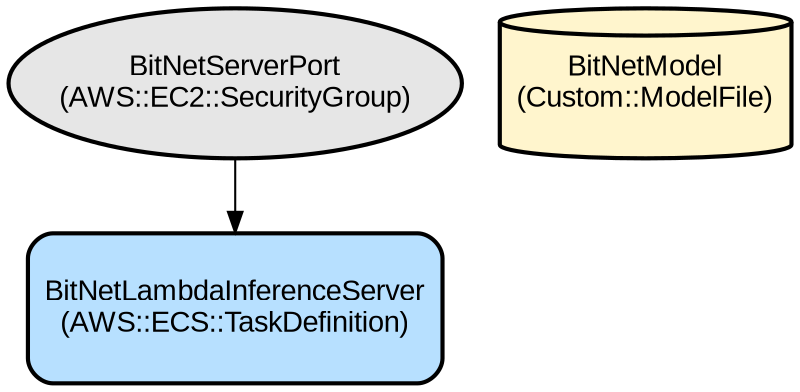 digraph INFRA {
  node [ color = "black", fillcolor = "#E6E6E6", height =1, style = "filled,bold,rounded", fontname = "Arial" ];
  "BitNetLambdaInferenceServer" [ label = "BitNetLambdaInferenceServer
(AWS::ECS::TaskDefinition)", shape =rectangle, fillcolor = "#B7E0FF" ];
  "BitNetModel" [ label = "BitNetModel
(Custom::ModelFile)", shape =cylinder, fillcolor = "#FFF5CD" ];
  "BitNetServerPort" [ label = "BitNetServerPort
(AWS::EC2::SecurityGroup)" ];
  "BitNetServerPort" -> "BitNetLambdaInferenceServer";
}
